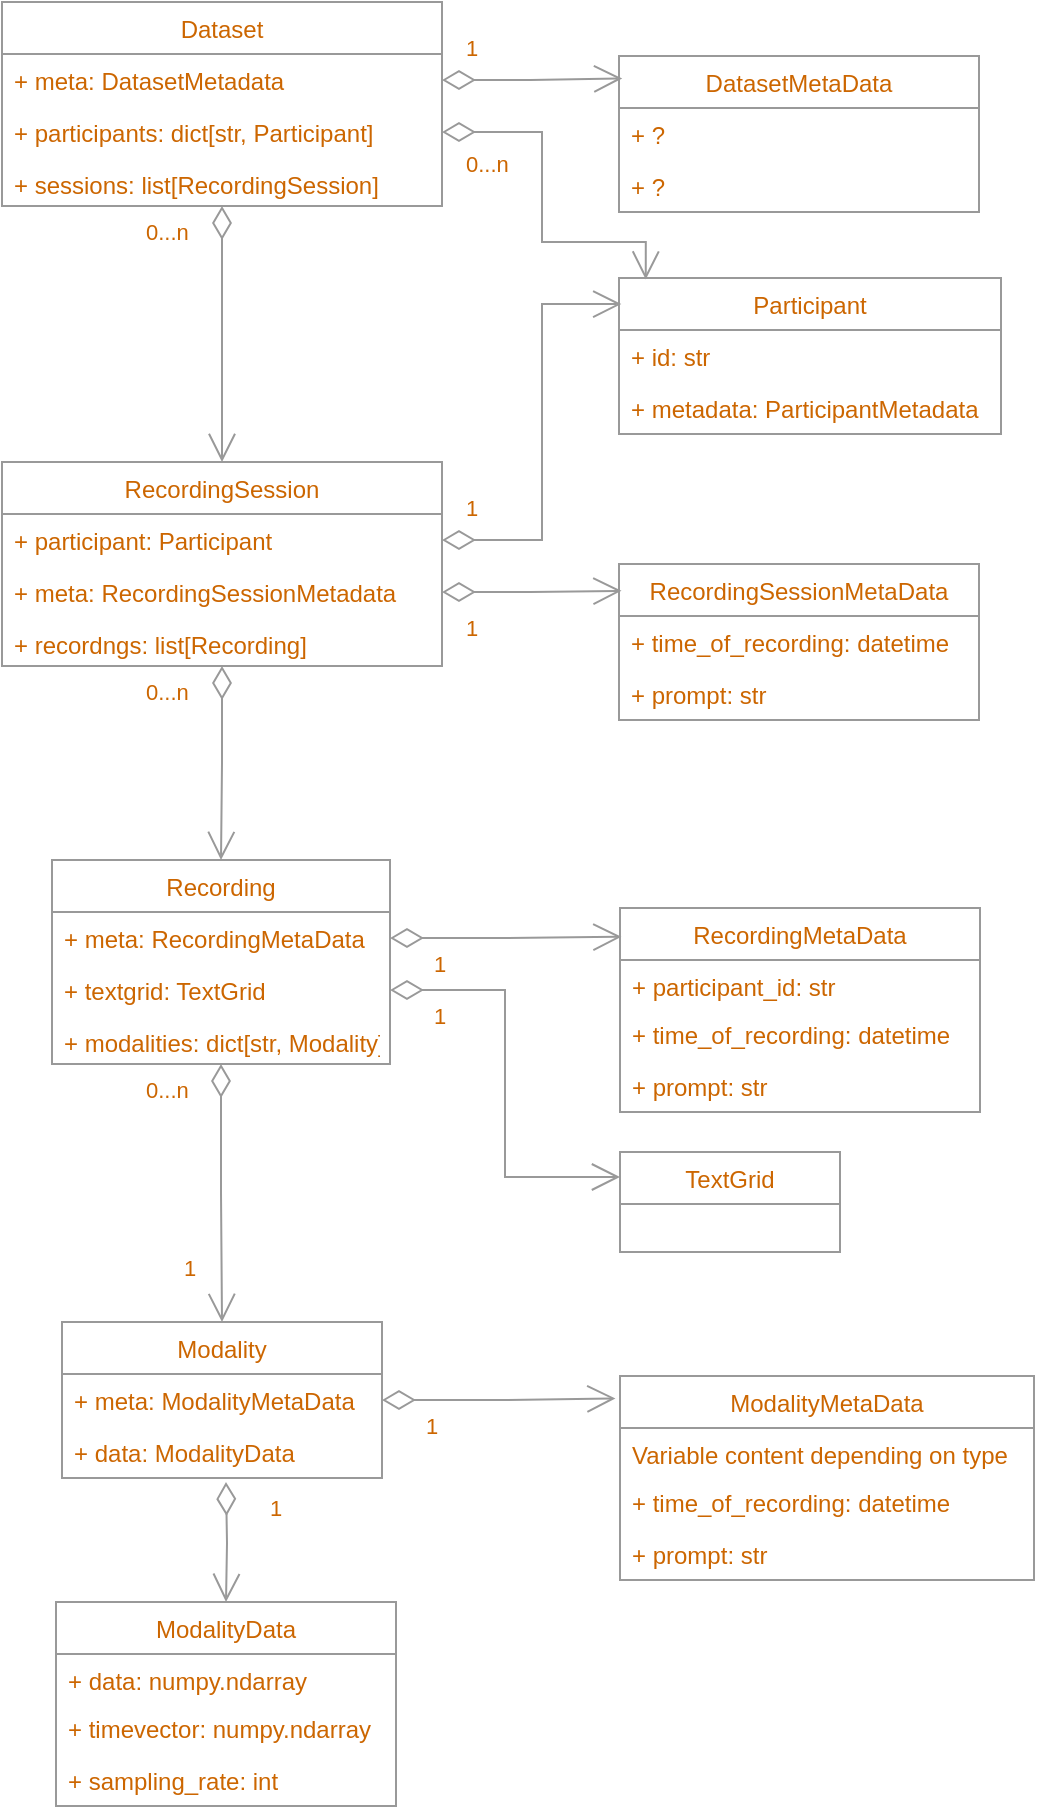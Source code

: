 <mxfile version="22.1.16" type="device">
  <diagram id="lCh61VhRBcFmrFULaLqr" name="Page-1">
    <mxGraphModel dx="1147" dy="670" grid="1" gridSize="10" guides="1" tooltips="1" connect="1" arrows="1" fold="1" page="1" pageScale="1" pageWidth="1169" pageHeight="827" math="0" shadow="0">
      <root>
        <mxCell id="0" />
        <mxCell id="1" parent="0" />
        <mxCell id="EE9BV4YBEMpnvcACtNnI-5" value="Recording" style="swimlane;fontStyle=0;childLayout=stackLayout;horizontal=1;startSize=26;fillColor=none;horizontalStack=0;resizeParent=1;resizeParentMax=0;resizeLast=0;collapsible=1;marginBottom=0;labelBorderColor=none;fontColor=#CC6600;strokeColor=#999999;" parent="1" vertex="1">
          <mxGeometry x="405" y="469" width="169" height="102" as="geometry" />
        </mxCell>
        <mxCell id="EE9BV4YBEMpnvcACtNnI-7" value="+ meta: RecordingMetaData" style="text;strokeColor=none;fillColor=none;align=left;verticalAlign=top;spacingLeft=4;spacingRight=4;overflow=hidden;rotatable=0;points=[[0,0.5],[1,0.5]];portConstraint=eastwest;labelBorderColor=none;fontColor=#CC6600;" parent="EE9BV4YBEMpnvcACtNnI-5" vertex="1">
          <mxGeometry y="26" width="169" height="26" as="geometry" />
        </mxCell>
        <mxCell id="EE9BV4YBEMpnvcACtNnI-8" value="+ textgrid: TextGrid" style="text;strokeColor=none;fillColor=none;align=left;verticalAlign=top;spacingLeft=4;spacingRight=4;overflow=hidden;rotatable=0;points=[[0,0.5],[1,0.5]];portConstraint=eastwest;labelBorderColor=none;fontColor=#CC6600;snapToPoint=1;" parent="EE9BV4YBEMpnvcACtNnI-5" vertex="1">
          <mxGeometry y="52" width="169" height="26" as="geometry" />
        </mxCell>
        <mxCell id="EE9BV4YBEMpnvcACtNnI-6" value="+ modalities: dict[str, Modality]" style="text;strokeColor=none;fillColor=none;align=left;verticalAlign=top;spacingLeft=4;spacingRight=4;overflow=hidden;rotatable=0;points=[[0,0.5],[1,0.5]];portConstraint=eastwest;labelBorderColor=none;fontColor=#CC6600;" parent="EE9BV4YBEMpnvcACtNnI-5" vertex="1">
          <mxGeometry y="78" width="169" height="24" as="geometry" />
        </mxCell>
        <mxCell id="EE9BV4YBEMpnvcACtNnI-9" value="Modality" style="swimlane;fontStyle=0;childLayout=stackLayout;horizontal=1;startSize=26;fillColor=none;horizontalStack=0;resizeParent=1;resizeParentMax=0;resizeLast=0;collapsible=1;marginBottom=0;labelBorderColor=none;strokeColor=#999999;fontColor=#CC6600;" parent="1" vertex="1">
          <mxGeometry x="410" y="700" width="160" height="78" as="geometry" />
        </mxCell>
        <mxCell id="EE9BV4YBEMpnvcACtNnI-12" value="+ meta: ModalityMetaData" style="text;strokeColor=none;fillColor=none;align=left;verticalAlign=top;spacingLeft=4;spacingRight=4;overflow=hidden;rotatable=0;points=[[0,0.5],[1,0.5]];portConstraint=eastwest;labelBorderColor=none;fontColor=#CC6600;" parent="EE9BV4YBEMpnvcACtNnI-9" vertex="1">
          <mxGeometry y="26" width="160" height="26" as="geometry" />
        </mxCell>
        <mxCell id="EE9BV4YBEMpnvcACtNnI-10" value="+ data: ModalityData" style="text;strokeColor=none;fillColor=none;align=left;verticalAlign=top;spacingLeft=4;spacingRight=4;overflow=hidden;rotatable=0;points=[[0,0.5],[1,0.5]];portConstraint=eastwest;labelBorderColor=none;fontColor=#CC6600;" parent="EE9BV4YBEMpnvcACtNnI-9" vertex="1">
          <mxGeometry y="52" width="160" height="26" as="geometry" />
        </mxCell>
        <mxCell id="EE9BV4YBEMpnvcACtNnI-13" value="ModalityData" style="swimlane;fontStyle=0;childLayout=stackLayout;horizontal=1;startSize=26;fillColor=none;horizontalStack=0;resizeParent=1;resizeParentMax=0;resizeLast=0;collapsible=1;marginBottom=0;labelBorderColor=none;strokeColor=#999999;fontColor=#CC6600;" parent="1" vertex="1">
          <mxGeometry x="407" y="840" width="170" height="102" as="geometry" />
        </mxCell>
        <mxCell id="EE9BV4YBEMpnvcACtNnI-14" value="+ data: numpy.ndarray" style="text;strokeColor=none;fillColor=none;align=left;verticalAlign=top;spacingLeft=4;spacingRight=4;overflow=hidden;rotatable=0;points=[[0,0.5],[1,0.5]];portConstraint=eastwest;labelBorderColor=none;fontColor=#CC6600;" parent="EE9BV4YBEMpnvcACtNnI-13" vertex="1">
          <mxGeometry y="26" width="170" height="24" as="geometry" />
        </mxCell>
        <mxCell id="EE9BV4YBEMpnvcACtNnI-15" value="+ timevector: numpy.ndarray" style="text;strokeColor=none;fillColor=none;align=left;verticalAlign=top;spacingLeft=4;spacingRight=4;overflow=hidden;rotatable=0;points=[[0,0.5],[1,0.5]];portConstraint=eastwest;labelBorderColor=none;fontColor=#CC6600;" parent="EE9BV4YBEMpnvcACtNnI-13" vertex="1">
          <mxGeometry y="50" width="170" height="26" as="geometry" />
        </mxCell>
        <mxCell id="EE9BV4YBEMpnvcACtNnI-16" value="+ sampling_rate: int" style="text;strokeColor=none;fillColor=none;align=left;verticalAlign=top;spacingLeft=4;spacingRight=4;overflow=hidden;rotatable=0;points=[[0,0.5],[1,0.5]];portConstraint=eastwest;labelBorderColor=none;fontColor=#CC6600;" parent="EE9BV4YBEMpnvcACtNnI-13" vertex="1">
          <mxGeometry y="76" width="170" height="26" as="geometry" />
        </mxCell>
        <mxCell id="EE9BV4YBEMpnvcACtNnI-17" value="RecordingMetaData" style="swimlane;fontStyle=0;childLayout=stackLayout;horizontal=1;startSize=26;fillColor=none;horizontalStack=0;resizeParent=1;resizeParentMax=0;resizeLast=0;collapsible=1;marginBottom=0;labelBorderColor=none;strokeColor=#999999;fontColor=#CC6600;" parent="1" vertex="1">
          <mxGeometry x="689" y="493" width="180" height="102" as="geometry" />
        </mxCell>
        <mxCell id="EE9BV4YBEMpnvcACtNnI-18" value="+ participant_id: str" style="text;strokeColor=none;fillColor=none;align=left;verticalAlign=top;spacingLeft=4;spacingRight=4;overflow=hidden;rotatable=0;points=[[0,0.5],[1,0.5]];portConstraint=eastwest;labelBorderColor=none;fontColor=#CC6600;" parent="EE9BV4YBEMpnvcACtNnI-17" vertex="1">
          <mxGeometry y="26" width="180" height="24" as="geometry" />
        </mxCell>
        <mxCell id="EE9BV4YBEMpnvcACtNnI-19" value="+ time_of_recording: datetime" style="text;strokeColor=none;fillColor=none;align=left;verticalAlign=top;spacingLeft=4;spacingRight=4;overflow=hidden;rotatable=0;points=[[0,0.5],[1,0.5]];portConstraint=eastwest;labelBorderColor=none;fontColor=#CC6600;" parent="EE9BV4YBEMpnvcACtNnI-17" vertex="1">
          <mxGeometry y="50" width="180" height="26" as="geometry" />
        </mxCell>
        <mxCell id="EE9BV4YBEMpnvcACtNnI-20" value="+ prompt: str" style="text;strokeColor=none;fillColor=none;align=left;verticalAlign=top;spacingLeft=4;spacingRight=4;overflow=hidden;rotatable=0;points=[[0,0.5],[1,0.5]];portConstraint=eastwest;labelBorderColor=none;fontColor=#CC6600;" parent="EE9BV4YBEMpnvcACtNnI-17" vertex="1">
          <mxGeometry y="76" width="180" height="26" as="geometry" />
        </mxCell>
        <mxCell id="EE9BV4YBEMpnvcACtNnI-21" value="TextGrid" style="swimlane;fontStyle=0;childLayout=stackLayout;horizontal=1;startSize=26;fillColor=none;horizontalStack=0;resizeParent=1;resizeParentMax=0;resizeLast=0;collapsible=1;marginBottom=0;labelBorderColor=none;strokeColor=#999999;fontColor=#CC6600;" parent="1" vertex="1">
          <mxGeometry x="689" y="615" width="110" height="50" as="geometry" />
        </mxCell>
        <mxCell id="EE9BV4YBEMpnvcACtNnI-25" value="" style="endArrow=open;html=1;endSize=12;startArrow=diamondThin;startSize=14;startFill=0;edgeStyle=orthogonalEdgeStyle;rounded=0;fontColor=#CC6600;exitX=1;exitY=0.5;exitDx=0;exitDy=0;entryX=0;entryY=0.25;entryDx=0;entryDy=0;strokeColor=#999999;" parent="1" source="EE9BV4YBEMpnvcACtNnI-8" target="EE9BV4YBEMpnvcACtNnI-21" edge="1">
          <mxGeometry relative="1" as="geometry">
            <mxPoint x="689" y="569" as="sourcePoint" />
            <mxPoint x="759" y="479" as="targetPoint" />
          </mxGeometry>
        </mxCell>
        <mxCell id="EE9BV4YBEMpnvcACtNnI-26" value="1" style="edgeLabel;resizable=0;html=1;align=left;verticalAlign=top;labelBorderColor=none;strokeColor=#999999;fontColor=#CC6600;fillColor=none;labelBackgroundColor=none;" parent="EE9BV4YBEMpnvcACtNnI-25" connectable="0" vertex="1">
          <mxGeometry x="-1" relative="1" as="geometry">
            <mxPoint x="20" as="offset" />
          </mxGeometry>
        </mxCell>
        <mxCell id="EE9BV4YBEMpnvcACtNnI-33" value="" style="endArrow=open;html=1;endSize=12;startArrow=diamondThin;startSize=14;startFill=0;edgeStyle=orthogonalEdgeStyle;rounded=0;fontColor=#CC6600;entryX=0.5;entryY=0;entryDx=0;entryDy=0;strokeColor=#999999;" parent="1" source="EE9BV4YBEMpnvcACtNnI-5" target="EE9BV4YBEMpnvcACtNnI-9" edge="1">
          <mxGeometry relative="1" as="geometry">
            <mxPoint x="169" y="529" as="sourcePoint" />
            <mxPoint x="304" y="600" as="targetPoint" />
          </mxGeometry>
        </mxCell>
        <mxCell id="EE9BV4YBEMpnvcACtNnI-34" value="0...n" style="edgeLabel;resizable=0;html=1;align=left;verticalAlign=top;labelBorderColor=none;strokeColor=#999999;fontColor=#CC6600;fillColor=none;labelBackgroundColor=none;" parent="EE9BV4YBEMpnvcACtNnI-33" connectable="0" vertex="1">
          <mxGeometry x="-1" relative="1" as="geometry">
            <mxPoint x="-40" as="offset" />
          </mxGeometry>
        </mxCell>
        <mxCell id="EE9BV4YBEMpnvcACtNnI-35" value="1" style="edgeLabel;resizable=0;html=1;align=left;verticalAlign=top;labelBorderColor=none;strokeColor=#999999;fontColor=#CC6600;fillColor=none;labelBackgroundColor=none;" parent="1" connectable="0" vertex="1">
          <mxGeometry x="469" y="660" as="geometry" />
        </mxCell>
        <mxCell id="EE9BV4YBEMpnvcACtNnI-36" value="" style="endArrow=open;html=1;endSize=12;startArrow=diamondThin;startSize=14;startFill=0;edgeStyle=orthogonalEdgeStyle;rounded=0;fontColor=#CC6600;entryX=0.5;entryY=0;entryDx=0;entryDy=0;strokeColor=#999999;" parent="1" target="EE9BV4YBEMpnvcACtNnI-13" edge="1">
          <mxGeometry relative="1" as="geometry">
            <mxPoint x="492" y="780" as="sourcePoint" />
            <mxPoint x="602" y="881" as="targetPoint" />
          </mxGeometry>
        </mxCell>
        <mxCell id="EE9BV4YBEMpnvcACtNnI-37" value="1" style="edgeLabel;resizable=0;html=1;align=left;verticalAlign=top;labelBorderColor=none;strokeColor=#999999;fontColor=#CC6600;fillColor=none;labelBackgroundColor=none;" parent="EE9BV4YBEMpnvcACtNnI-36" connectable="0" vertex="1">
          <mxGeometry x="-1" relative="1" as="geometry">
            <mxPoint x="20" as="offset" />
          </mxGeometry>
        </mxCell>
        <mxCell id="EE9BV4YBEMpnvcACtNnI-38" value="" style="endArrow=open;html=1;endSize=12;startArrow=diamondThin;startSize=14;startFill=0;edgeStyle=orthogonalEdgeStyle;rounded=0;fontColor=#CC6600;entryX=0.004;entryY=0.141;entryDx=0;entryDy=0;strokeColor=#999999;exitX=1;exitY=0.5;exitDx=0;exitDy=0;entryPerimeter=0;" parent="1" source="EE9BV4YBEMpnvcACtNnI-7" target="EE9BV4YBEMpnvcACtNnI-17" edge="1">
          <mxGeometry relative="1" as="geometry">
            <mxPoint x="489" y="549" as="sourcePoint" />
            <mxPoint x="314" y="739" as="targetPoint" />
          </mxGeometry>
        </mxCell>
        <mxCell id="EE9BV4YBEMpnvcACtNnI-39" value="1" style="edgeLabel;resizable=0;html=1;align=left;verticalAlign=top;labelBorderColor=none;strokeColor=#999999;fontColor=#CC6600;fillColor=none;labelBackgroundColor=none;" parent="EE9BV4YBEMpnvcACtNnI-38" connectable="0" vertex="1">
          <mxGeometry x="-1" relative="1" as="geometry">
            <mxPoint x="20" as="offset" />
          </mxGeometry>
        </mxCell>
        <mxCell id="dw-5MU0nXrqIQdTcudcJ-2" value="RecordingSession" style="swimlane;fontStyle=0;childLayout=stackLayout;horizontal=1;startSize=26;fillColor=none;horizontalStack=0;resizeParent=1;resizeParentMax=0;resizeLast=0;collapsible=1;marginBottom=0;labelBorderColor=none;fontColor=#CC6600;strokeColor=#999999;" vertex="1" parent="1">
          <mxGeometry x="380" y="270" width="220" height="102" as="geometry" />
        </mxCell>
        <mxCell id="dw-5MU0nXrqIQdTcudcJ-39" value="+ participant: Participant" style="text;strokeColor=none;fillColor=none;align=left;verticalAlign=top;spacingLeft=4;spacingRight=4;overflow=hidden;rotatable=0;points=[[0,0.5],[1,0.5]];portConstraint=eastwest;labelBorderColor=none;fontColor=#CC6600;" vertex="1" parent="dw-5MU0nXrqIQdTcudcJ-2">
          <mxGeometry y="26" width="220" height="26" as="geometry" />
        </mxCell>
        <mxCell id="dw-5MU0nXrqIQdTcudcJ-4" value="+ meta: RecordingSessionMetadata" style="text;strokeColor=none;fillColor=none;align=left;verticalAlign=top;spacingLeft=4;spacingRight=4;overflow=hidden;rotatable=0;points=[[0,0.5],[1,0.5]];portConstraint=eastwest;labelBorderColor=none;fontColor=#CC6600;" vertex="1" parent="dw-5MU0nXrqIQdTcudcJ-2">
          <mxGeometry y="52" width="220" height="26" as="geometry" />
        </mxCell>
        <mxCell id="dw-5MU0nXrqIQdTcudcJ-3" value="+ recordngs: list[Recording]" style="text;strokeColor=none;fillColor=none;align=left;verticalAlign=top;spacingLeft=4;spacingRight=4;overflow=hidden;rotatable=0;points=[[0,0.5],[1,0.5]];portConstraint=eastwest;labelBorderColor=none;fontColor=#CC6600;" vertex="1" parent="dw-5MU0nXrqIQdTcudcJ-2">
          <mxGeometry y="78" width="220" height="24" as="geometry" />
        </mxCell>
        <mxCell id="dw-5MU0nXrqIQdTcudcJ-9" value="" style="endArrow=open;html=1;endSize=12;startArrow=diamondThin;startSize=14;startFill=0;edgeStyle=orthogonalEdgeStyle;rounded=0;fontColor=#CC6600;entryX=0.5;entryY=0;entryDx=0;entryDy=0;strokeColor=#999999;" edge="1" parent="1" source="dw-5MU0nXrqIQdTcudcJ-2" target="EE9BV4YBEMpnvcACtNnI-5">
          <mxGeometry relative="1" as="geometry">
            <mxPoint x="480" y="372" as="sourcePoint" />
            <mxPoint x="486.5" y="434" as="targetPoint" />
          </mxGeometry>
        </mxCell>
        <mxCell id="dw-5MU0nXrqIQdTcudcJ-10" value="0...n" style="edgeLabel;resizable=0;html=1;align=left;verticalAlign=top;labelBorderColor=none;strokeColor=#999999;fontColor=#CC6600;fillColor=none;labelBackgroundColor=none;" connectable="0" vertex="1" parent="dw-5MU0nXrqIQdTcudcJ-9">
          <mxGeometry x="-1" relative="1" as="geometry">
            <mxPoint x="-40" as="offset" />
          </mxGeometry>
        </mxCell>
        <mxCell id="dw-5MU0nXrqIQdTcudcJ-11" value="Dataset" style="swimlane;fontStyle=0;childLayout=stackLayout;horizontal=1;startSize=26;fillColor=none;horizontalStack=0;resizeParent=1;resizeParentMax=0;resizeLast=0;collapsible=1;marginBottom=0;labelBorderColor=none;fontColor=#CC6600;strokeColor=#999999;" vertex="1" parent="1">
          <mxGeometry x="380" y="40" width="220" height="102" as="geometry" />
        </mxCell>
        <mxCell id="dw-5MU0nXrqIQdTcudcJ-13" value="+ meta: DatasetMetadata" style="text;strokeColor=none;fillColor=none;align=left;verticalAlign=top;spacingLeft=4;spacingRight=4;overflow=hidden;rotatable=0;points=[[0,0.5],[1,0.5]];portConstraint=eastwest;labelBorderColor=none;fontColor=#CC6600;" vertex="1" parent="dw-5MU0nXrqIQdTcudcJ-11">
          <mxGeometry y="26" width="220" height="26" as="geometry" />
        </mxCell>
        <mxCell id="dw-5MU0nXrqIQdTcudcJ-30" value="+ participants: dict[str, Participant]" style="text;strokeColor=none;fillColor=none;align=left;verticalAlign=top;spacingLeft=4;spacingRight=4;overflow=hidden;rotatable=0;points=[[0,0.5],[1,0.5]];portConstraint=eastwest;labelBorderColor=none;fontColor=#CC6600;" vertex="1" parent="dw-5MU0nXrqIQdTcudcJ-11">
          <mxGeometry y="52" width="220" height="26" as="geometry" />
        </mxCell>
        <mxCell id="dw-5MU0nXrqIQdTcudcJ-12" value="+ sessions: list[RecordingSession]" style="text;strokeColor=none;fillColor=none;align=left;verticalAlign=top;spacingLeft=4;spacingRight=4;overflow=hidden;rotatable=0;points=[[0,0.5],[1,0.5]];portConstraint=eastwest;labelBorderColor=none;fontColor=#CC6600;" vertex="1" parent="dw-5MU0nXrqIQdTcudcJ-11">
          <mxGeometry y="78" width="220" height="24" as="geometry" />
        </mxCell>
        <mxCell id="dw-5MU0nXrqIQdTcudcJ-14" value="RecordingSessionMetaData" style="swimlane;fontStyle=0;childLayout=stackLayout;horizontal=1;startSize=26;fillColor=none;horizontalStack=0;resizeParent=1;resizeParentMax=0;resizeLast=0;collapsible=1;marginBottom=0;labelBorderColor=none;strokeColor=#999999;fontColor=#CC6600;" vertex="1" parent="1">
          <mxGeometry x="688.5" y="321" width="180" height="78" as="geometry" />
        </mxCell>
        <mxCell id="dw-5MU0nXrqIQdTcudcJ-16" value="+ time_of_recording: datetime" style="text;strokeColor=none;fillColor=none;align=left;verticalAlign=top;spacingLeft=4;spacingRight=4;overflow=hidden;rotatable=0;points=[[0,0.5],[1,0.5]];portConstraint=eastwest;labelBorderColor=none;fontColor=#CC6600;" vertex="1" parent="dw-5MU0nXrqIQdTcudcJ-14">
          <mxGeometry y="26" width="180" height="26" as="geometry" />
        </mxCell>
        <mxCell id="dw-5MU0nXrqIQdTcudcJ-17" value="+ prompt: str" style="text;strokeColor=none;fillColor=none;align=left;verticalAlign=top;spacingLeft=4;spacingRight=4;overflow=hidden;rotatable=0;points=[[0,0.5],[1,0.5]];portConstraint=eastwest;labelBorderColor=none;fontColor=#CC6600;" vertex="1" parent="dw-5MU0nXrqIQdTcudcJ-14">
          <mxGeometry y="52" width="180" height="26" as="geometry" />
        </mxCell>
        <mxCell id="dw-5MU0nXrqIQdTcudcJ-24" value="DatasetMetaData" style="swimlane;fontStyle=0;childLayout=stackLayout;horizontal=1;startSize=26;fillColor=none;horizontalStack=0;resizeParent=1;resizeParentMax=0;resizeLast=0;collapsible=1;marginBottom=0;labelBorderColor=none;strokeColor=#999999;fontColor=#CC6600;" vertex="1" parent="1">
          <mxGeometry x="688.5" y="67" width="180" height="78" as="geometry" />
        </mxCell>
        <mxCell id="dw-5MU0nXrqIQdTcudcJ-25" value="+ ?" style="text;strokeColor=none;fillColor=none;align=left;verticalAlign=top;spacingLeft=4;spacingRight=4;overflow=hidden;rotatable=0;points=[[0,0.5],[1,0.5]];portConstraint=eastwest;labelBorderColor=none;fontColor=#CC6600;" vertex="1" parent="dw-5MU0nXrqIQdTcudcJ-24">
          <mxGeometry y="26" width="180" height="26" as="geometry" />
        </mxCell>
        <mxCell id="dw-5MU0nXrqIQdTcudcJ-26" value="+ ?" style="text;strokeColor=none;fillColor=none;align=left;verticalAlign=top;spacingLeft=4;spacingRight=4;overflow=hidden;rotatable=0;points=[[0,0.5],[1,0.5]];portConstraint=eastwest;labelBorderColor=none;fontColor=#CC6600;" vertex="1" parent="dw-5MU0nXrqIQdTcudcJ-24">
          <mxGeometry y="52" width="180" height="26" as="geometry" />
        </mxCell>
        <mxCell id="dw-5MU0nXrqIQdTcudcJ-27" value="Participant" style="swimlane;fontStyle=0;childLayout=stackLayout;horizontal=1;startSize=26;fillColor=none;horizontalStack=0;resizeParent=1;resizeParentMax=0;resizeLast=0;collapsible=1;marginBottom=0;labelBorderColor=none;strokeColor=#999999;fontColor=#CC6600;" vertex="1" parent="1">
          <mxGeometry x="688.5" y="178" width="191" height="78" as="geometry" />
        </mxCell>
        <mxCell id="dw-5MU0nXrqIQdTcudcJ-28" value="+ id: str" style="text;strokeColor=none;fillColor=none;align=left;verticalAlign=top;spacingLeft=4;spacingRight=4;overflow=hidden;rotatable=0;points=[[0,0.5],[1,0.5]];portConstraint=eastwest;labelBorderColor=none;fontColor=#CC6600;" vertex="1" parent="dw-5MU0nXrqIQdTcudcJ-27">
          <mxGeometry y="26" width="191" height="26" as="geometry" />
        </mxCell>
        <mxCell id="dw-5MU0nXrqIQdTcudcJ-29" value="+ metadata: ParticipantMetadata" style="text;strokeColor=none;fillColor=none;align=left;verticalAlign=top;spacingLeft=4;spacingRight=4;overflow=hidden;rotatable=0;points=[[0,0.5],[1,0.5]];portConstraint=eastwest;labelBorderColor=none;fontColor=#CC6600;" vertex="1" parent="dw-5MU0nXrqIQdTcudcJ-27">
          <mxGeometry y="52" width="191" height="26" as="geometry" />
        </mxCell>
        <mxCell id="dw-5MU0nXrqIQdTcudcJ-31" value="" style="endArrow=open;html=1;endSize=12;startArrow=diamondThin;startSize=14;startFill=0;edgeStyle=orthogonalEdgeStyle;rounded=0;fontColor=#CC6600;entryX=0.5;entryY=0;entryDx=0;entryDy=0;strokeColor=#999999;" edge="1" parent="1" source="dw-5MU0nXrqIQdTcudcJ-11" target="dw-5MU0nXrqIQdTcudcJ-2">
          <mxGeometry relative="1" as="geometry">
            <mxPoint x="480" y="150" as="sourcePoint" />
            <mxPoint x="499" y="410" as="targetPoint" />
          </mxGeometry>
        </mxCell>
        <mxCell id="dw-5MU0nXrqIQdTcudcJ-32" value="0...n" style="edgeLabel;resizable=0;html=1;align=left;verticalAlign=top;labelBorderColor=none;strokeColor=#999999;fontColor=#CC6600;fillColor=none;labelBackgroundColor=none;" connectable="0" vertex="1" parent="dw-5MU0nXrqIQdTcudcJ-31">
          <mxGeometry x="-1" relative="1" as="geometry">
            <mxPoint x="-40" as="offset" />
          </mxGeometry>
        </mxCell>
        <mxCell id="dw-5MU0nXrqIQdTcudcJ-33" value="" style="endArrow=open;html=1;endSize=12;startArrow=diamondThin;startSize=14;startFill=0;edgeStyle=orthogonalEdgeStyle;rounded=0;fontColor=#CC6600;entryX=0.009;entryY=0.144;entryDx=0;entryDy=0;strokeColor=#999999;exitX=1;exitY=0.5;exitDx=0;exitDy=0;entryPerimeter=0;" edge="1" parent="1" source="dw-5MU0nXrqIQdTcudcJ-13" target="dw-5MU0nXrqIQdTcudcJ-24">
          <mxGeometry relative="1" as="geometry">
            <mxPoint x="638" y="190" as="sourcePoint" />
            <mxPoint x="557" y="420" as="targetPoint" />
          </mxGeometry>
        </mxCell>
        <mxCell id="dw-5MU0nXrqIQdTcudcJ-35" value="" style="endArrow=open;html=1;endSize=12;startArrow=diamondThin;startSize=14;startFill=0;edgeStyle=orthogonalEdgeStyle;rounded=0;fontColor=#CC6600;strokeColor=#999999;exitX=1;exitY=0.5;exitDx=0;exitDy=0;entryX=0.07;entryY=0.01;entryDx=0;entryDy=0;entryPerimeter=0;" edge="1" parent="1" source="dw-5MU0nXrqIQdTcudcJ-30" target="dw-5MU0nXrqIQdTcudcJ-27">
          <mxGeometry relative="1" as="geometry">
            <mxPoint x="610" y="113" as="sourcePoint" />
            <mxPoint x="700" y="180" as="targetPoint" />
            <Array as="points">
              <mxPoint x="650" y="105" />
              <mxPoint x="650" y="160" />
              <mxPoint x="702" y="160" />
            </Array>
          </mxGeometry>
        </mxCell>
        <mxCell id="dw-5MU0nXrqIQdTcudcJ-37" value="" style="endArrow=open;html=1;endSize=12;startArrow=diamondThin;startSize=14;startFill=0;edgeStyle=orthogonalEdgeStyle;rounded=0;fontColor=#CC6600;strokeColor=#999999;exitX=1;exitY=0.5;exitDx=0;exitDy=0;entryX=0.006;entryY=0.167;entryDx=0;entryDy=0;entryPerimeter=0;" edge="1" parent="1" source="dw-5MU0nXrqIQdTcudcJ-39" target="dw-5MU0nXrqIQdTcudcJ-27">
          <mxGeometry relative="1" as="geometry">
            <mxPoint x="620" y="299" as="sourcePoint" />
            <mxPoint x="670" y="190" as="targetPoint" />
            <Array as="points">
              <mxPoint x="650" y="309" />
              <mxPoint x="650" y="191" />
            </Array>
          </mxGeometry>
        </mxCell>
        <mxCell id="dw-5MU0nXrqIQdTcudcJ-40" value="" style="endArrow=open;html=1;endSize=12;startArrow=diamondThin;startSize=14;startFill=0;edgeStyle=orthogonalEdgeStyle;rounded=0;fontColor=#CC6600;strokeColor=#999999;entryX=0.007;entryY=0.172;entryDx=0;entryDy=0;entryPerimeter=0;" edge="1" parent="1" source="dw-5MU0nXrqIQdTcudcJ-4" target="dw-5MU0nXrqIQdTcudcJ-14">
          <mxGeometry relative="1" as="geometry">
            <mxPoint x="600" y="336" as="sourcePoint" />
            <mxPoint x="690" y="336" as="targetPoint" />
          </mxGeometry>
        </mxCell>
        <mxCell id="dw-5MU0nXrqIQdTcudcJ-41" value="0...n" style="edgeLabel;resizable=0;html=1;align=left;verticalAlign=top;labelBorderColor=none;strokeColor=#999999;fontColor=#CC6600;fillColor=none;labelBackgroundColor=none;" connectable="0" vertex="1" parent="1">
          <mxGeometry x="610" y="108" as="geometry" />
        </mxCell>
        <mxCell id="dw-5MU0nXrqIQdTcudcJ-42" value="1" style="edgeLabel;resizable=0;html=1;align=left;verticalAlign=top;labelBorderColor=none;strokeColor=#999999;fontColor=#CC6600;fillColor=none;labelBackgroundColor=none;" connectable="0" vertex="1" parent="1">
          <mxGeometry x="610" y="50" as="geometry" />
        </mxCell>
        <mxCell id="dw-5MU0nXrqIQdTcudcJ-43" value="1" style="edgeLabel;resizable=0;html=1;align=left;verticalAlign=top;labelBorderColor=none;strokeColor=#999999;fontColor=#CC6600;fillColor=none;labelBackgroundColor=none;" connectable="0" vertex="1" parent="1">
          <mxGeometry x="610" y="280" as="geometry" />
        </mxCell>
        <mxCell id="dw-5MU0nXrqIQdTcudcJ-44" value="1" style="edgeLabel;resizable=0;html=1;align=left;verticalAlign=top;labelBorderColor=none;strokeColor=#999999;fontColor=#CC6600;fillColor=none;labelBackgroundColor=none;" connectable="0" vertex="1" parent="1">
          <mxGeometry x="610" y="340" as="geometry" />
        </mxCell>
        <mxCell id="dw-5MU0nXrqIQdTcudcJ-45" value="ModalityMetaData" style="swimlane;fontStyle=0;childLayout=stackLayout;horizontal=1;startSize=26;fillColor=none;horizontalStack=0;resizeParent=1;resizeParentMax=0;resizeLast=0;collapsible=1;marginBottom=0;labelBorderColor=none;strokeColor=#999999;fontColor=#CC6600;" vertex="1" parent="1">
          <mxGeometry x="689" y="727" width="207" height="102" as="geometry" />
        </mxCell>
        <mxCell id="dw-5MU0nXrqIQdTcudcJ-46" value="Variable content depending on type" style="text;strokeColor=none;fillColor=none;align=left;verticalAlign=top;spacingLeft=4;spacingRight=4;overflow=hidden;rotatable=0;points=[[0,0.5],[1,0.5]];portConstraint=eastwest;labelBorderColor=none;fontColor=#CC6600;" vertex="1" parent="dw-5MU0nXrqIQdTcudcJ-45">
          <mxGeometry y="26" width="207" height="24" as="geometry" />
        </mxCell>
        <mxCell id="dw-5MU0nXrqIQdTcudcJ-47" value="+ time_of_recording: datetime" style="text;strokeColor=none;fillColor=none;align=left;verticalAlign=top;spacingLeft=4;spacingRight=4;overflow=hidden;rotatable=0;points=[[0,0.5],[1,0.5]];portConstraint=eastwest;labelBorderColor=none;fontColor=#CC6600;" vertex="1" parent="dw-5MU0nXrqIQdTcudcJ-45">
          <mxGeometry y="50" width="207" height="26" as="geometry" />
        </mxCell>
        <mxCell id="dw-5MU0nXrqIQdTcudcJ-48" value="+ prompt: str" style="text;strokeColor=none;fillColor=none;align=left;verticalAlign=top;spacingLeft=4;spacingRight=4;overflow=hidden;rotatable=0;points=[[0,0.5],[1,0.5]];portConstraint=eastwest;labelBorderColor=none;fontColor=#CC6600;" vertex="1" parent="dw-5MU0nXrqIQdTcudcJ-45">
          <mxGeometry y="76" width="207" height="26" as="geometry" />
        </mxCell>
        <mxCell id="dw-5MU0nXrqIQdTcudcJ-49" value="" style="endArrow=open;html=1;endSize=12;startArrow=diamondThin;startSize=14;startFill=0;edgeStyle=orthogonalEdgeStyle;rounded=0;fontColor=#CC6600;entryX=-0.011;entryY=0.11;entryDx=0;entryDy=0;strokeColor=#999999;exitX=1;exitY=0.5;exitDx=0;exitDy=0;entryPerimeter=0;" edge="1" parent="1" source="EE9BV4YBEMpnvcACtNnI-12" target="dw-5MU0nXrqIQdTcudcJ-45">
          <mxGeometry relative="1" as="geometry">
            <mxPoint x="584" y="519" as="sourcePoint" />
            <mxPoint x="700" y="495" as="targetPoint" />
          </mxGeometry>
        </mxCell>
        <mxCell id="dw-5MU0nXrqIQdTcudcJ-50" value="1" style="edgeLabel;resizable=0;html=1;align=left;verticalAlign=top;labelBorderColor=none;strokeColor=#999999;fontColor=#CC6600;fillColor=none;labelBackgroundColor=none;" connectable="0" vertex="1" parent="dw-5MU0nXrqIQdTcudcJ-49">
          <mxGeometry x="-1" relative="1" as="geometry">
            <mxPoint x="20" as="offset" />
          </mxGeometry>
        </mxCell>
      </root>
    </mxGraphModel>
  </diagram>
</mxfile>
